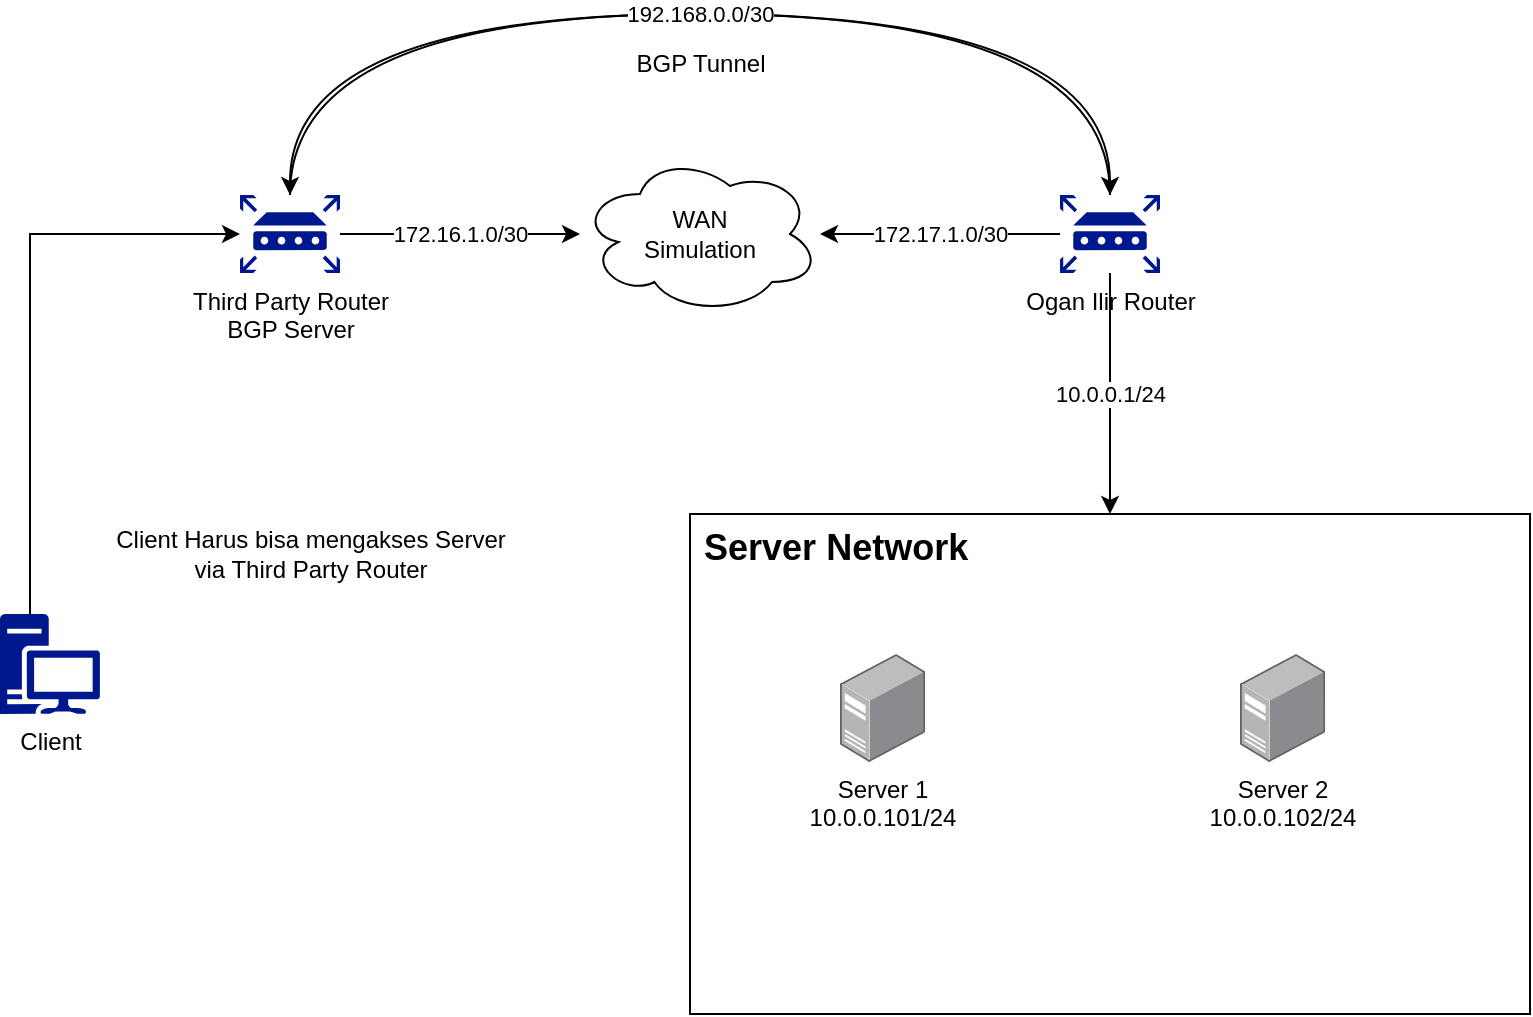 <mxfile version="24.4.8" type="github" pages="2">
  <diagram name="Initial Topology" id="0g_wWTmyQGgwD8oNdjpy">
    <mxGraphModel dx="1434" dy="795" grid="1" gridSize="10" guides="1" tooltips="1" connect="1" arrows="1" fold="1" page="1" pageScale="1" pageWidth="850" pageHeight="1100" math="0" shadow="0">
      <root>
        <mxCell id="0" />
        <mxCell id="1" parent="0" />
        <mxCell id="L936vOeawLStrRDUiUTu-12" value="&lt;font style=&quot;font-size: 18px;&quot;&gt;&amp;nbsp;&lt;b&gt;&lt;font style=&quot;font-size: 18px;&quot;&gt;Server Network&lt;/font&gt;&lt;/b&gt;&lt;/font&gt;" style="rounded=0;whiteSpace=wrap;html=1;align=left;verticalAlign=top;labelPosition=center;verticalLabelPosition=middle;" parent="1" vertex="1">
          <mxGeometry x="415" y="460" width="420" height="250" as="geometry" />
        </mxCell>
        <mxCell id="L936vOeawLStrRDUiUTu-5" value="172.16.1.0/30" style="edgeStyle=orthogonalEdgeStyle;rounded=0;orthogonalLoop=1;jettySize=auto;html=1;" parent="1" source="L936vOeawLStrRDUiUTu-1" target="L936vOeawLStrRDUiUTu-4" edge="1">
          <mxGeometry relative="1" as="geometry" />
        </mxCell>
        <mxCell id="L936vOeawLStrRDUiUTu-7" style="edgeStyle=orthogonalEdgeStyle;rounded=0;orthogonalLoop=1;jettySize=auto;html=1;curved=1;" parent="1" source="L936vOeawLStrRDUiUTu-1" target="L936vOeawLStrRDUiUTu-3" edge="1">
          <mxGeometry relative="1" as="geometry">
            <Array as="points">
              <mxPoint x="625" y="210" />
            </Array>
          </mxGeometry>
        </mxCell>
        <mxCell id="L936vOeawLStrRDUiUTu-1" value="Third Party Router&lt;br&gt;BGP Server" style="sketch=0;aspect=fixed;pointerEvents=1;shadow=0;dashed=0;html=1;strokeColor=none;labelPosition=center;verticalLabelPosition=bottom;verticalAlign=top;align=center;fillColor=#00188D;shape=mxgraph.mscae.enterprise.router" parent="1" vertex="1">
          <mxGeometry x="190" y="300.5" width="50" height="39" as="geometry" />
        </mxCell>
        <mxCell id="L936vOeawLStrRDUiUTu-6" value="172.17.1.0/30" style="edgeStyle=orthogonalEdgeStyle;rounded=0;orthogonalLoop=1;jettySize=auto;html=1;" parent="1" source="L936vOeawLStrRDUiUTu-3" target="L936vOeawLStrRDUiUTu-4" edge="1">
          <mxGeometry relative="1" as="geometry" />
        </mxCell>
        <mxCell id="L936vOeawLStrRDUiUTu-8" value="192.168.0.0/30" style="edgeStyle=orthogonalEdgeStyle;rounded=0;orthogonalLoop=1;jettySize=auto;html=1;curved=1;" parent="1" source="L936vOeawLStrRDUiUTu-3" target="L936vOeawLStrRDUiUTu-1" edge="1">
          <mxGeometry relative="1" as="geometry">
            <Array as="points">
              <mxPoint x="625" y="210" />
              <mxPoint x="215" y="210" />
            </Array>
          </mxGeometry>
        </mxCell>
        <mxCell id="L936vOeawLStrRDUiUTu-13" value="10.0.0.1/24" style="edgeStyle=orthogonalEdgeStyle;rounded=0;orthogonalLoop=1;jettySize=auto;html=1;" parent="1" source="L936vOeawLStrRDUiUTu-3" target="L936vOeawLStrRDUiUTu-12" edge="1">
          <mxGeometry relative="1" as="geometry" />
        </mxCell>
        <mxCell id="L936vOeawLStrRDUiUTu-3" value="Ogan Ilir Router" style="sketch=0;aspect=fixed;pointerEvents=1;shadow=0;dashed=0;html=1;strokeColor=none;labelPosition=center;verticalLabelPosition=bottom;verticalAlign=top;align=center;fillColor=#00188D;shape=mxgraph.mscae.enterprise.router" parent="1" vertex="1">
          <mxGeometry x="600" y="300.5" width="50" height="39" as="geometry" />
        </mxCell>
        <mxCell id="L936vOeawLStrRDUiUTu-4" value="&lt;div&gt;WAN&lt;/div&gt;&lt;div&gt;Simulation&lt;/div&gt;" style="ellipse;shape=cloud;whiteSpace=wrap;html=1;" parent="1" vertex="1">
          <mxGeometry x="360" y="280" width="120" height="80" as="geometry" />
        </mxCell>
        <mxCell id="L936vOeawLStrRDUiUTu-9" value="BGP Tunnel" style="text;html=1;align=center;verticalAlign=middle;resizable=0;points=[];autosize=1;strokeColor=none;fillColor=none;" parent="1" vertex="1">
          <mxGeometry x="375" y="220" width="90" height="30" as="geometry" />
        </mxCell>
        <mxCell id="L936vOeawLStrRDUiUTu-11" value="&lt;div&gt;Server 1&lt;/div&gt;&lt;div&gt;10.0.0.101/24&lt;br&gt;&lt;/div&gt;" style="image;points=[];aspect=fixed;html=1;align=center;shadow=0;dashed=0;image=img/lib/allied_telesis/computer_and_terminals/Server_Desktop.svg;" parent="1" vertex="1">
          <mxGeometry x="490" y="530" width="42.6" height="54" as="geometry" />
        </mxCell>
        <mxCell id="L936vOeawLStrRDUiUTu-14" value="&lt;div&gt;Server 2&lt;br&gt;&lt;/div&gt;&lt;div&gt;10.0.0.102/24&lt;br&gt;&lt;/div&gt;" style="image;points=[];aspect=fixed;html=1;align=center;shadow=0;dashed=0;image=img/lib/allied_telesis/computer_and_terminals/Server_Desktop.svg;" parent="1" vertex="1">
          <mxGeometry x="690" y="530" width="42.6" height="54" as="geometry" />
        </mxCell>
        <mxCell id="L936vOeawLStrRDUiUTu-17" style="edgeStyle=orthogonalEdgeStyle;rounded=0;orthogonalLoop=1;jettySize=auto;html=1;" parent="1" source="L936vOeawLStrRDUiUTu-16" target="L936vOeawLStrRDUiUTu-1" edge="1">
          <mxGeometry relative="1" as="geometry">
            <Array as="points">
              <mxPoint x="85" y="320" />
            </Array>
          </mxGeometry>
        </mxCell>
        <mxCell id="L936vOeawLStrRDUiUTu-16" value="Client" style="sketch=0;aspect=fixed;pointerEvents=1;shadow=0;dashed=0;html=1;strokeColor=none;labelPosition=center;verticalLabelPosition=bottom;verticalAlign=top;align=center;fillColor=#00188D;shape=mxgraph.mscae.enterprise.workstation_client" parent="1" vertex="1">
          <mxGeometry x="70" y="510" width="50" height="50" as="geometry" />
        </mxCell>
        <mxCell id="L936vOeawLStrRDUiUTu-18" value="&lt;div&gt;Client Harus bisa mengakses Server&lt;/div&gt;&lt;div&gt;via Third Party Router&lt;/div&gt;" style="text;html=1;align=center;verticalAlign=middle;resizable=0;points=[];autosize=1;strokeColor=none;fillColor=none;" parent="1" vertex="1">
          <mxGeometry x="110" y="460" width="230" height="40" as="geometry" />
        </mxCell>
      </root>
    </mxGraphModel>
  </diagram>
  <diagram name="Plan Topology" id="lQSKgm2g_5u4YFw0XaeH">
    <mxGraphModel dx="1434" dy="795" grid="1" gridSize="10" guides="1" tooltips="1" connect="1" arrows="1" fold="1" page="1" pageScale="1" pageWidth="850" pageHeight="1100" math="0" shadow="0">
      <root>
        <mxCell id="qeUSvuvd_j6vOPOuIPSr-0" />
        <mxCell id="qeUSvuvd_j6vOPOuIPSr-1" parent="qeUSvuvd_j6vOPOuIPSr-0" />
        <mxCell id="l-KEXW0Qbcvo-aDXbFFH-3" style="rounded=0;orthogonalLoop=1;jettySize=auto;html=1;" edge="1" parent="qeUSvuvd_j6vOPOuIPSr-1" source="l-KEXW0Qbcvo-aDXbFFH-0" target="l-KEXW0Qbcvo-aDXbFFH-1">
          <mxGeometry relative="1" as="geometry" />
        </mxCell>
        <mxCell id="l-KEXW0Qbcvo-aDXbFFH-4" value="&lt;font style=&quot;font-size: 14px;&quot;&gt;Advertise IP Public&lt;/font&gt;" style="rounded=0;orthogonalLoop=1;jettySize=auto;html=1;" edge="1" parent="qeUSvuvd_j6vOPOuIPSr-1" source="l-KEXW0Qbcvo-aDXbFFH-0" target="l-KEXW0Qbcvo-aDXbFFH-2">
          <mxGeometry relative="1" as="geometry" />
        </mxCell>
        <mxCell id="l-KEXW0Qbcvo-aDXbFFH-23" value="&lt;font style=&quot;font-size: 14px;&quot;&gt;Advertise IP Public&lt;br&gt;&lt;/font&gt;" style="edgeStyle=orthogonalEdgeStyle;rounded=0;orthogonalLoop=1;jettySize=auto;html=1;curved=1;" edge="1" parent="qeUSvuvd_j6vOPOuIPSr-1" source="l-KEXW0Qbcvo-aDXbFFH-0" target="l-KEXW0Qbcvo-aDXbFFH-5">
          <mxGeometry x="0.241" y="-55" relative="1" as="geometry">
            <mxPoint as="offset" />
          </mxGeometry>
        </mxCell>
        <mxCell id="l-KEXW0Qbcvo-aDXbFFH-0" value="Router Ogan Ilir" style="sketch=0;aspect=fixed;pointerEvents=1;shadow=0;dashed=0;html=1;strokeColor=none;labelPosition=center;verticalLabelPosition=bottom;verticalAlign=top;align=center;fillColor=#00188D;shape=mxgraph.mscae.enterprise.router" vertex="1" parent="qeUSvuvd_j6vOPOuIPSr-1">
          <mxGeometry x="370" y="390" width="50" height="39" as="geometry" />
        </mxCell>
        <mxCell id="l-KEXW0Qbcvo-aDXbFFH-1" value="&lt;div style=&quot;font-size: 14px;&quot;&gt;&lt;font style=&quot;font-size: 14px;&quot;&gt;PGAS IX&lt;/font&gt;&lt;/div&gt;&lt;div style=&quot;font-size: 14px;&quot;&gt;&lt;font style=&quot;font-size: 14px;&quot;&gt;AS: 56258&lt;br&gt;&lt;/font&gt;&lt;/div&gt;" style="ellipse;shape=cloud;whiteSpace=wrap;html=1;" vertex="1" parent="qeUSvuvd_j6vOPOuIPSr-1">
          <mxGeometry x="240" y="180" width="170" height="110" as="geometry" />
        </mxCell>
        <mxCell id="l-KEXW0Qbcvo-aDXbFFH-2" value="&lt;div style=&quot;font-size: 14px;&quot;&gt;&lt;font style=&quot;font-size: 14px;&quot;&gt;IconNet IIX&lt;/font&gt;&lt;/div&gt;&lt;div style=&quot;font-size: 14px;&quot;&gt;&lt;font style=&quot;font-size: 14px;&quot;&gt;AS: 9341&lt;br&gt;&lt;/font&gt;&lt;/div&gt;" style="ellipse;shape=cloud;whiteSpace=wrap;html=1;" vertex="1" parent="qeUSvuvd_j6vOPOuIPSr-1">
          <mxGeometry x="460" y="180" width="170" height="110" as="geometry" />
        </mxCell>
        <mxCell id="l-KEXW0Qbcvo-aDXbFFH-6" style="rounded=0;orthogonalLoop=1;jettySize=auto;html=1;" edge="1" parent="qeUSvuvd_j6vOPOuIPSr-1" source="l-KEXW0Qbcvo-aDXbFFH-5" target="l-KEXW0Qbcvo-aDXbFFH-1">
          <mxGeometry relative="1" as="geometry" />
        </mxCell>
        <mxCell id="l-KEXW0Qbcvo-aDXbFFH-5" value="SG BGP Tunnel" style="sketch=0;aspect=fixed;pointerEvents=1;shadow=0;dashed=0;html=1;strokeColor=none;labelPosition=center;verticalLabelPosition=bottom;verticalAlign=top;align=center;fillColor=#00188D;shape=mxgraph.mscae.enterprise.router" vertex="1" parent="qeUSvuvd_j6vOPOuIPSr-1">
          <mxGeometry x="130" y="111" width="50" height="39" as="geometry" />
        </mxCell>
        <mxCell id="l-KEXW0Qbcvo-aDXbFFH-17" style="edgeStyle=orthogonalEdgeStyle;rounded=0;orthogonalLoop=1;jettySize=auto;html=1;" edge="1" parent="qeUSvuvd_j6vOPOuIPSr-1" source="l-KEXW0Qbcvo-aDXbFFH-16" target="l-KEXW0Qbcvo-aDXbFFH-2">
          <mxGeometry relative="1" as="geometry" />
        </mxCell>
        <mxCell id="l-KEXW0Qbcvo-aDXbFFH-16" value="&lt;font style=&quot;font-size: 18px;&quot;&gt;&amp;nbsp;Local Content&lt;br&gt;&lt;/font&gt;" style="rounded=0;whiteSpace=wrap;html=1;align=left;verticalAlign=top;" vertex="1" parent="qeUSvuvd_j6vOPOuIPSr-1">
          <mxGeometry x="760" y="40" width="230" height="210" as="geometry" />
        </mxCell>
        <mxCell id="l-KEXW0Qbcvo-aDXbFFH-18" value="detik.com" style="image;points=[];aspect=fixed;html=1;align=center;shadow=0;dashed=0;image=img/lib/allied_telesis/computer_and_terminals/Server_Desktop.svg;" vertex="1" parent="qeUSvuvd_j6vOPOuIPSr-1">
          <mxGeometry x="800" y="96" width="42.6" height="54" as="geometry" />
        </mxCell>
        <mxCell id="l-KEXW0Qbcvo-aDXbFFH-20" value="..." style="image;points=[];aspect=fixed;html=1;align=center;shadow=0;dashed=0;image=img/lib/allied_telesis/computer_and_terminals/Server_Desktop.svg;" vertex="1" parent="qeUSvuvd_j6vOPOuIPSr-1">
          <mxGeometry x="880" y="96" width="42.6" height="54" as="geometry" />
        </mxCell>
        <mxCell id="l-KEXW0Qbcvo-aDXbFFH-22" value="&lt;div style=&quot;font-size: 16px;&quot;&gt;Router Ogan Ilir Spec&lt;/div&gt;&lt;div style=&quot;font-size: 16px;&quot;&gt;AS: 141655&lt;/div&gt;&lt;div style=&quot;font-size: 16px;&quot;&gt;IP Public: 103.162.35.0/24&lt;/div&gt;" style="rounded=0;whiteSpace=wrap;html=1;fontSize=16;" vertex="1" parent="qeUSvuvd_j6vOPOuIPSr-1">
          <mxGeometry x="260" y="470" width="275" height="100" as="geometry" />
        </mxCell>
      </root>
    </mxGraphModel>
  </diagram>
</mxfile>
